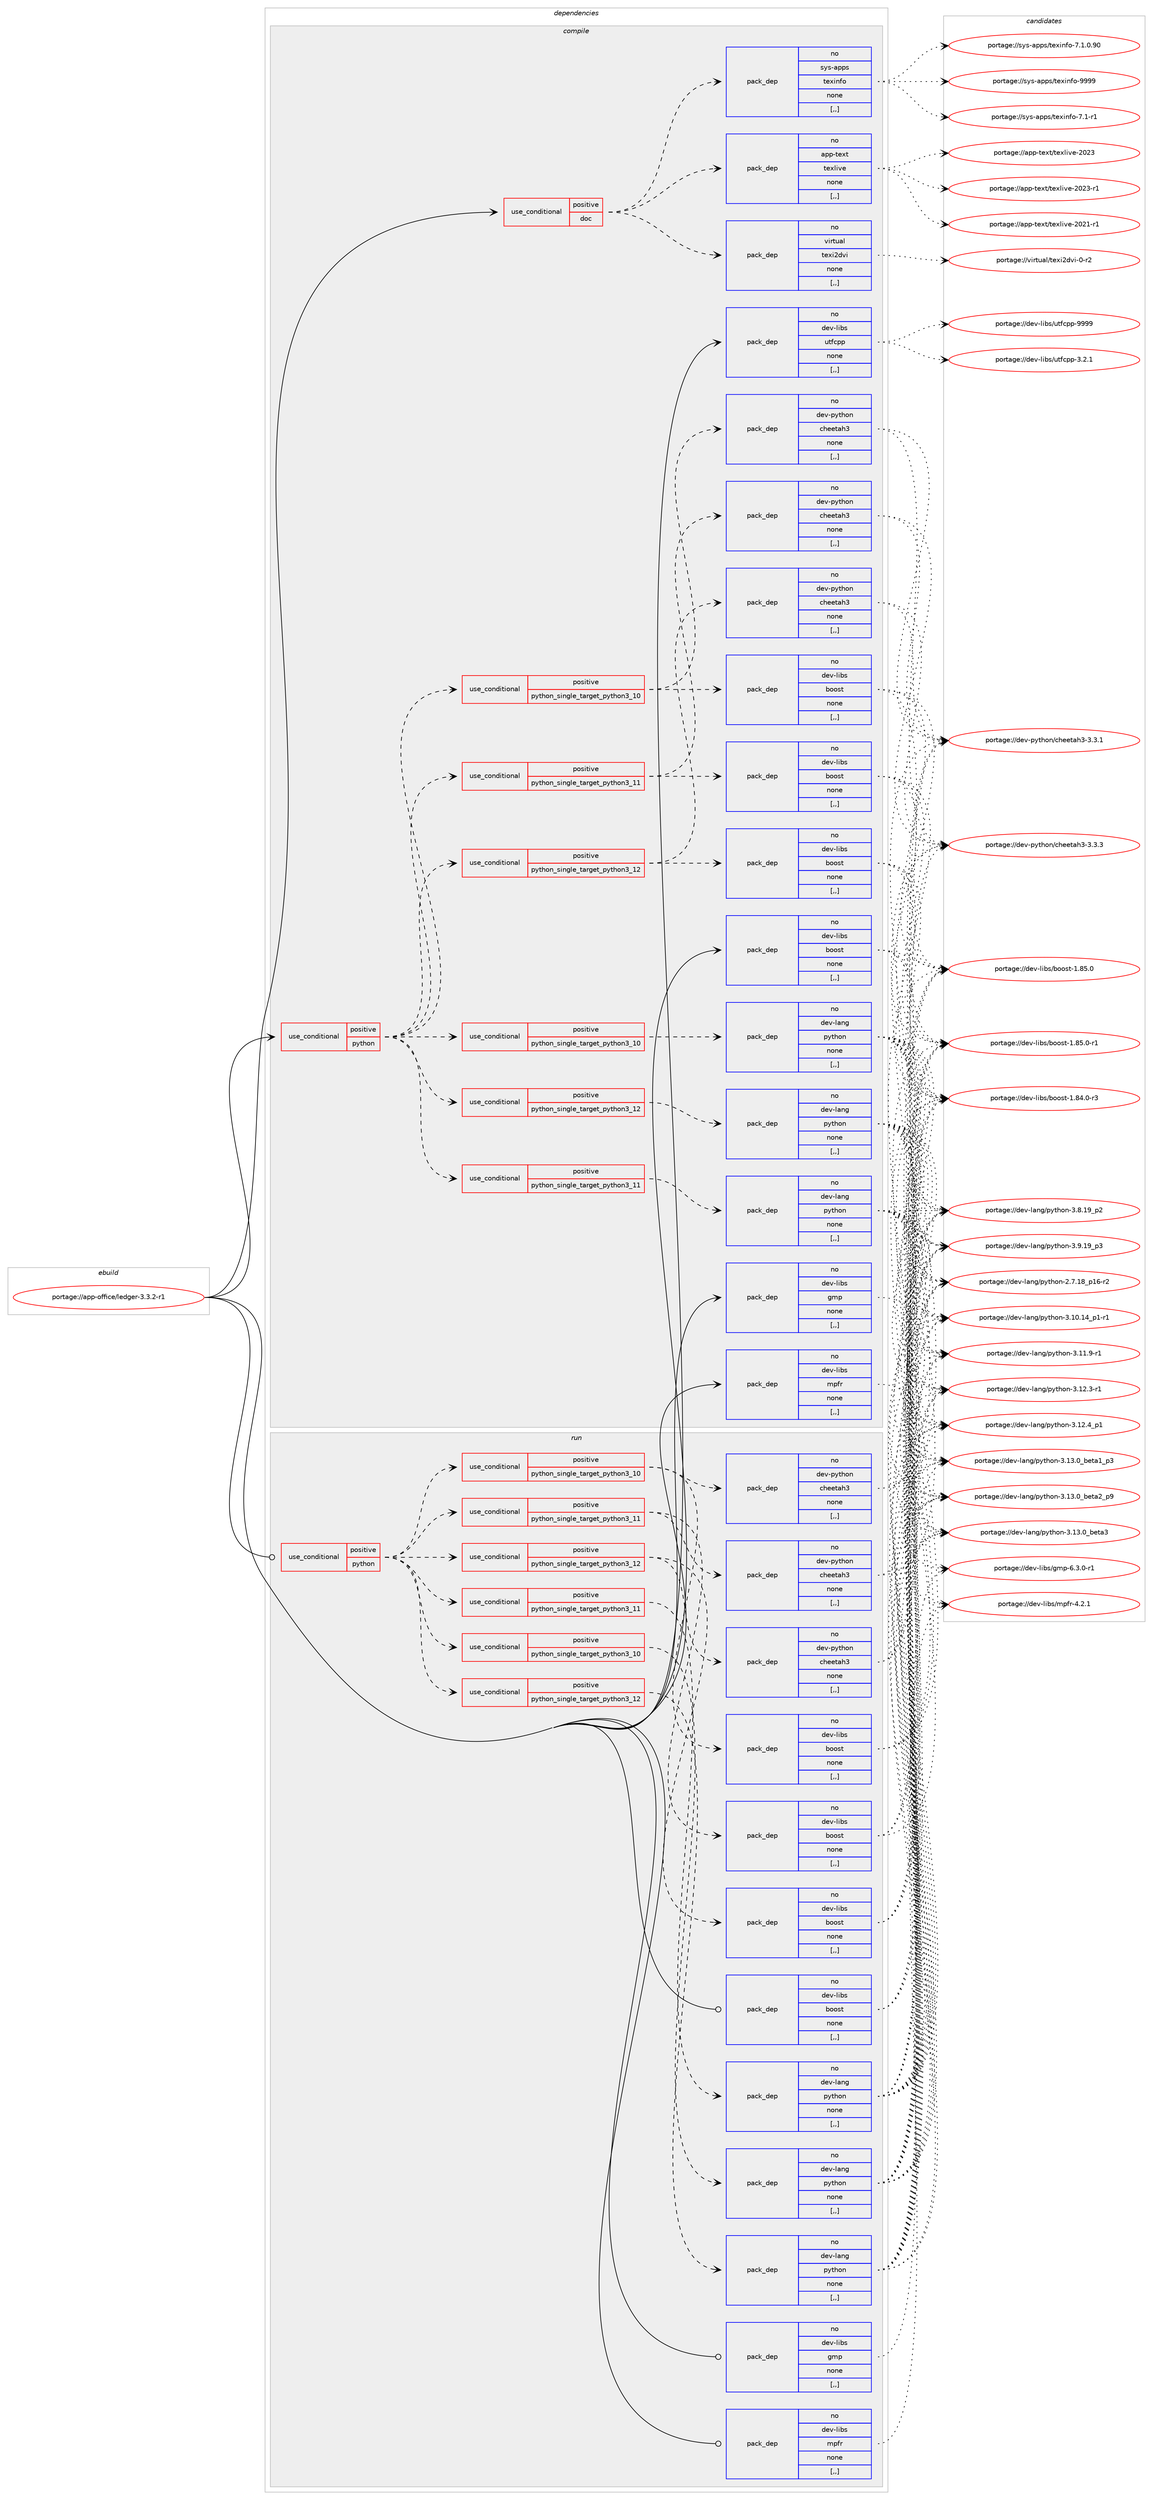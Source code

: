 digraph prolog {

# *************
# Graph options
# *************

newrank=true;
concentrate=true;
compound=true;
graph [rankdir=LR,fontname=Helvetica,fontsize=10,ranksep=1.5];#, ranksep=2.5, nodesep=0.2];
edge  [arrowhead=vee];
node  [fontname=Helvetica,fontsize=10];

# **********
# The ebuild
# **********

subgraph cluster_leftcol {
color=gray;
rank=same;
label=<<i>ebuild</i>>;
id [label="portage://app-office/ledger-3.3.2-r1", color=red, width=4, href="../app-office/ledger-3.3.2-r1.svg"];
}

# ****************
# The dependencies
# ****************

subgraph cluster_midcol {
color=gray;
label=<<i>dependencies</i>>;
subgraph cluster_compile {
fillcolor="#eeeeee";
style=filled;
label=<<i>compile</i>>;
subgraph cond12916 {
dependency45306 [label=<<TABLE BORDER="0" CELLBORDER="1" CELLSPACING="0" CELLPADDING="4"><TR><TD ROWSPAN="3" CELLPADDING="10">use_conditional</TD></TR><TR><TD>positive</TD></TR><TR><TD>doc</TD></TR></TABLE>>, shape=none, color=red];
subgraph pack31996 {
dependency45307 [label=<<TABLE BORDER="0" CELLBORDER="1" CELLSPACING="0" CELLPADDING="4" WIDTH="220"><TR><TD ROWSPAN="6" CELLPADDING="30">pack_dep</TD></TR><TR><TD WIDTH="110">no</TD></TR><TR><TD>app-text</TD></TR><TR><TD>texlive</TD></TR><TR><TD>none</TD></TR><TR><TD>[,,]</TD></TR></TABLE>>, shape=none, color=blue];
}
dependency45306:e -> dependency45307:w [weight=20,style="dashed",arrowhead="vee"];
subgraph pack31997 {
dependency45308 [label=<<TABLE BORDER="0" CELLBORDER="1" CELLSPACING="0" CELLPADDING="4" WIDTH="220"><TR><TD ROWSPAN="6" CELLPADDING="30">pack_dep</TD></TR><TR><TD WIDTH="110">no</TD></TR><TR><TD>sys-apps</TD></TR><TR><TD>texinfo</TD></TR><TR><TD>none</TD></TR><TR><TD>[,,]</TD></TR></TABLE>>, shape=none, color=blue];
}
dependency45306:e -> dependency45308:w [weight=20,style="dashed",arrowhead="vee"];
subgraph pack31998 {
dependency45309 [label=<<TABLE BORDER="0" CELLBORDER="1" CELLSPACING="0" CELLPADDING="4" WIDTH="220"><TR><TD ROWSPAN="6" CELLPADDING="30">pack_dep</TD></TR><TR><TD WIDTH="110">no</TD></TR><TR><TD>virtual</TD></TR><TR><TD>texi2dvi</TD></TR><TR><TD>none</TD></TR><TR><TD>[,,]</TD></TR></TABLE>>, shape=none, color=blue];
}
dependency45306:e -> dependency45309:w [weight=20,style="dashed",arrowhead="vee"];
}
id:e -> dependency45306:w [weight=20,style="solid",arrowhead="vee"];
subgraph cond12917 {
dependency45310 [label=<<TABLE BORDER="0" CELLBORDER="1" CELLSPACING="0" CELLPADDING="4"><TR><TD ROWSPAN="3" CELLPADDING="10">use_conditional</TD></TR><TR><TD>positive</TD></TR><TR><TD>python</TD></TR></TABLE>>, shape=none, color=red];
subgraph cond12918 {
dependency45311 [label=<<TABLE BORDER="0" CELLBORDER="1" CELLSPACING="0" CELLPADDING="4"><TR><TD ROWSPAN="3" CELLPADDING="10">use_conditional</TD></TR><TR><TD>positive</TD></TR><TR><TD>python_single_target_python3_10</TD></TR></TABLE>>, shape=none, color=red];
subgraph pack31999 {
dependency45312 [label=<<TABLE BORDER="0" CELLBORDER="1" CELLSPACING="0" CELLPADDING="4" WIDTH="220"><TR><TD ROWSPAN="6" CELLPADDING="30">pack_dep</TD></TR><TR><TD WIDTH="110">no</TD></TR><TR><TD>dev-libs</TD></TR><TR><TD>boost</TD></TR><TR><TD>none</TD></TR><TR><TD>[,,]</TD></TR></TABLE>>, shape=none, color=blue];
}
dependency45311:e -> dependency45312:w [weight=20,style="dashed",arrowhead="vee"];
subgraph pack32000 {
dependency45313 [label=<<TABLE BORDER="0" CELLBORDER="1" CELLSPACING="0" CELLPADDING="4" WIDTH="220"><TR><TD ROWSPAN="6" CELLPADDING="30">pack_dep</TD></TR><TR><TD WIDTH="110">no</TD></TR><TR><TD>dev-python</TD></TR><TR><TD>cheetah3</TD></TR><TR><TD>none</TD></TR><TR><TD>[,,]</TD></TR></TABLE>>, shape=none, color=blue];
}
dependency45311:e -> dependency45313:w [weight=20,style="dashed",arrowhead="vee"];
}
dependency45310:e -> dependency45311:w [weight=20,style="dashed",arrowhead="vee"];
subgraph cond12919 {
dependency45314 [label=<<TABLE BORDER="0" CELLBORDER="1" CELLSPACING="0" CELLPADDING="4"><TR><TD ROWSPAN="3" CELLPADDING="10">use_conditional</TD></TR><TR><TD>positive</TD></TR><TR><TD>python_single_target_python3_11</TD></TR></TABLE>>, shape=none, color=red];
subgraph pack32001 {
dependency45315 [label=<<TABLE BORDER="0" CELLBORDER="1" CELLSPACING="0" CELLPADDING="4" WIDTH="220"><TR><TD ROWSPAN="6" CELLPADDING="30">pack_dep</TD></TR><TR><TD WIDTH="110">no</TD></TR><TR><TD>dev-libs</TD></TR><TR><TD>boost</TD></TR><TR><TD>none</TD></TR><TR><TD>[,,]</TD></TR></TABLE>>, shape=none, color=blue];
}
dependency45314:e -> dependency45315:w [weight=20,style="dashed",arrowhead="vee"];
subgraph pack32002 {
dependency45316 [label=<<TABLE BORDER="0" CELLBORDER="1" CELLSPACING="0" CELLPADDING="4" WIDTH="220"><TR><TD ROWSPAN="6" CELLPADDING="30">pack_dep</TD></TR><TR><TD WIDTH="110">no</TD></TR><TR><TD>dev-python</TD></TR><TR><TD>cheetah3</TD></TR><TR><TD>none</TD></TR><TR><TD>[,,]</TD></TR></TABLE>>, shape=none, color=blue];
}
dependency45314:e -> dependency45316:w [weight=20,style="dashed",arrowhead="vee"];
}
dependency45310:e -> dependency45314:w [weight=20,style="dashed",arrowhead="vee"];
subgraph cond12920 {
dependency45317 [label=<<TABLE BORDER="0" CELLBORDER="1" CELLSPACING="0" CELLPADDING="4"><TR><TD ROWSPAN="3" CELLPADDING="10">use_conditional</TD></TR><TR><TD>positive</TD></TR><TR><TD>python_single_target_python3_12</TD></TR></TABLE>>, shape=none, color=red];
subgraph pack32003 {
dependency45318 [label=<<TABLE BORDER="0" CELLBORDER="1" CELLSPACING="0" CELLPADDING="4" WIDTH="220"><TR><TD ROWSPAN="6" CELLPADDING="30">pack_dep</TD></TR><TR><TD WIDTH="110">no</TD></TR><TR><TD>dev-libs</TD></TR><TR><TD>boost</TD></TR><TR><TD>none</TD></TR><TR><TD>[,,]</TD></TR></TABLE>>, shape=none, color=blue];
}
dependency45317:e -> dependency45318:w [weight=20,style="dashed",arrowhead="vee"];
subgraph pack32004 {
dependency45319 [label=<<TABLE BORDER="0" CELLBORDER="1" CELLSPACING="0" CELLPADDING="4" WIDTH="220"><TR><TD ROWSPAN="6" CELLPADDING="30">pack_dep</TD></TR><TR><TD WIDTH="110">no</TD></TR><TR><TD>dev-python</TD></TR><TR><TD>cheetah3</TD></TR><TR><TD>none</TD></TR><TR><TD>[,,]</TD></TR></TABLE>>, shape=none, color=blue];
}
dependency45317:e -> dependency45319:w [weight=20,style="dashed",arrowhead="vee"];
}
dependency45310:e -> dependency45317:w [weight=20,style="dashed",arrowhead="vee"];
subgraph cond12921 {
dependency45320 [label=<<TABLE BORDER="0" CELLBORDER="1" CELLSPACING="0" CELLPADDING="4"><TR><TD ROWSPAN="3" CELLPADDING="10">use_conditional</TD></TR><TR><TD>positive</TD></TR><TR><TD>python_single_target_python3_10</TD></TR></TABLE>>, shape=none, color=red];
subgraph pack32005 {
dependency45321 [label=<<TABLE BORDER="0" CELLBORDER="1" CELLSPACING="0" CELLPADDING="4" WIDTH="220"><TR><TD ROWSPAN="6" CELLPADDING="30">pack_dep</TD></TR><TR><TD WIDTH="110">no</TD></TR><TR><TD>dev-lang</TD></TR><TR><TD>python</TD></TR><TR><TD>none</TD></TR><TR><TD>[,,]</TD></TR></TABLE>>, shape=none, color=blue];
}
dependency45320:e -> dependency45321:w [weight=20,style="dashed",arrowhead="vee"];
}
dependency45310:e -> dependency45320:w [weight=20,style="dashed",arrowhead="vee"];
subgraph cond12922 {
dependency45322 [label=<<TABLE BORDER="0" CELLBORDER="1" CELLSPACING="0" CELLPADDING="4"><TR><TD ROWSPAN="3" CELLPADDING="10">use_conditional</TD></TR><TR><TD>positive</TD></TR><TR><TD>python_single_target_python3_11</TD></TR></TABLE>>, shape=none, color=red];
subgraph pack32006 {
dependency45323 [label=<<TABLE BORDER="0" CELLBORDER="1" CELLSPACING="0" CELLPADDING="4" WIDTH="220"><TR><TD ROWSPAN="6" CELLPADDING="30">pack_dep</TD></TR><TR><TD WIDTH="110">no</TD></TR><TR><TD>dev-lang</TD></TR><TR><TD>python</TD></TR><TR><TD>none</TD></TR><TR><TD>[,,]</TD></TR></TABLE>>, shape=none, color=blue];
}
dependency45322:e -> dependency45323:w [weight=20,style="dashed",arrowhead="vee"];
}
dependency45310:e -> dependency45322:w [weight=20,style="dashed",arrowhead="vee"];
subgraph cond12923 {
dependency45324 [label=<<TABLE BORDER="0" CELLBORDER="1" CELLSPACING="0" CELLPADDING="4"><TR><TD ROWSPAN="3" CELLPADDING="10">use_conditional</TD></TR><TR><TD>positive</TD></TR><TR><TD>python_single_target_python3_12</TD></TR></TABLE>>, shape=none, color=red];
subgraph pack32007 {
dependency45325 [label=<<TABLE BORDER="0" CELLBORDER="1" CELLSPACING="0" CELLPADDING="4" WIDTH="220"><TR><TD ROWSPAN="6" CELLPADDING="30">pack_dep</TD></TR><TR><TD WIDTH="110">no</TD></TR><TR><TD>dev-lang</TD></TR><TR><TD>python</TD></TR><TR><TD>none</TD></TR><TR><TD>[,,]</TD></TR></TABLE>>, shape=none, color=blue];
}
dependency45324:e -> dependency45325:w [weight=20,style="dashed",arrowhead="vee"];
}
dependency45310:e -> dependency45324:w [weight=20,style="dashed",arrowhead="vee"];
}
id:e -> dependency45310:w [weight=20,style="solid",arrowhead="vee"];
subgraph pack32008 {
dependency45326 [label=<<TABLE BORDER="0" CELLBORDER="1" CELLSPACING="0" CELLPADDING="4" WIDTH="220"><TR><TD ROWSPAN="6" CELLPADDING="30">pack_dep</TD></TR><TR><TD WIDTH="110">no</TD></TR><TR><TD>dev-libs</TD></TR><TR><TD>boost</TD></TR><TR><TD>none</TD></TR><TR><TD>[,,]</TD></TR></TABLE>>, shape=none, color=blue];
}
id:e -> dependency45326:w [weight=20,style="solid",arrowhead="vee"];
subgraph pack32009 {
dependency45327 [label=<<TABLE BORDER="0" CELLBORDER="1" CELLSPACING="0" CELLPADDING="4" WIDTH="220"><TR><TD ROWSPAN="6" CELLPADDING="30">pack_dep</TD></TR><TR><TD WIDTH="110">no</TD></TR><TR><TD>dev-libs</TD></TR><TR><TD>gmp</TD></TR><TR><TD>none</TD></TR><TR><TD>[,,]</TD></TR></TABLE>>, shape=none, color=blue];
}
id:e -> dependency45327:w [weight=20,style="solid",arrowhead="vee"];
subgraph pack32010 {
dependency45328 [label=<<TABLE BORDER="0" CELLBORDER="1" CELLSPACING="0" CELLPADDING="4" WIDTH="220"><TR><TD ROWSPAN="6" CELLPADDING="30">pack_dep</TD></TR><TR><TD WIDTH="110">no</TD></TR><TR><TD>dev-libs</TD></TR><TR><TD>mpfr</TD></TR><TR><TD>none</TD></TR><TR><TD>[,,]</TD></TR></TABLE>>, shape=none, color=blue];
}
id:e -> dependency45328:w [weight=20,style="solid",arrowhead="vee"];
subgraph pack32011 {
dependency45329 [label=<<TABLE BORDER="0" CELLBORDER="1" CELLSPACING="0" CELLPADDING="4" WIDTH="220"><TR><TD ROWSPAN="6" CELLPADDING="30">pack_dep</TD></TR><TR><TD WIDTH="110">no</TD></TR><TR><TD>dev-libs</TD></TR><TR><TD>utfcpp</TD></TR><TR><TD>none</TD></TR><TR><TD>[,,]</TD></TR></TABLE>>, shape=none, color=blue];
}
id:e -> dependency45329:w [weight=20,style="solid",arrowhead="vee"];
}
subgraph cluster_compileandrun {
fillcolor="#eeeeee";
style=filled;
label=<<i>compile and run</i>>;
}
subgraph cluster_run {
fillcolor="#eeeeee";
style=filled;
label=<<i>run</i>>;
subgraph cond12924 {
dependency45330 [label=<<TABLE BORDER="0" CELLBORDER="1" CELLSPACING="0" CELLPADDING="4"><TR><TD ROWSPAN="3" CELLPADDING="10">use_conditional</TD></TR><TR><TD>positive</TD></TR><TR><TD>python</TD></TR></TABLE>>, shape=none, color=red];
subgraph cond12925 {
dependency45331 [label=<<TABLE BORDER="0" CELLBORDER="1" CELLSPACING="0" CELLPADDING="4"><TR><TD ROWSPAN="3" CELLPADDING="10">use_conditional</TD></TR><TR><TD>positive</TD></TR><TR><TD>python_single_target_python3_10</TD></TR></TABLE>>, shape=none, color=red];
subgraph pack32012 {
dependency45332 [label=<<TABLE BORDER="0" CELLBORDER="1" CELLSPACING="0" CELLPADDING="4" WIDTH="220"><TR><TD ROWSPAN="6" CELLPADDING="30">pack_dep</TD></TR><TR><TD WIDTH="110">no</TD></TR><TR><TD>dev-libs</TD></TR><TR><TD>boost</TD></TR><TR><TD>none</TD></TR><TR><TD>[,,]</TD></TR></TABLE>>, shape=none, color=blue];
}
dependency45331:e -> dependency45332:w [weight=20,style="dashed",arrowhead="vee"];
subgraph pack32013 {
dependency45333 [label=<<TABLE BORDER="0" CELLBORDER="1" CELLSPACING="0" CELLPADDING="4" WIDTH="220"><TR><TD ROWSPAN="6" CELLPADDING="30">pack_dep</TD></TR><TR><TD WIDTH="110">no</TD></TR><TR><TD>dev-python</TD></TR><TR><TD>cheetah3</TD></TR><TR><TD>none</TD></TR><TR><TD>[,,]</TD></TR></TABLE>>, shape=none, color=blue];
}
dependency45331:e -> dependency45333:w [weight=20,style="dashed",arrowhead="vee"];
}
dependency45330:e -> dependency45331:w [weight=20,style="dashed",arrowhead="vee"];
subgraph cond12926 {
dependency45334 [label=<<TABLE BORDER="0" CELLBORDER="1" CELLSPACING="0" CELLPADDING="4"><TR><TD ROWSPAN="3" CELLPADDING="10">use_conditional</TD></TR><TR><TD>positive</TD></TR><TR><TD>python_single_target_python3_11</TD></TR></TABLE>>, shape=none, color=red];
subgraph pack32014 {
dependency45335 [label=<<TABLE BORDER="0" CELLBORDER="1" CELLSPACING="0" CELLPADDING="4" WIDTH="220"><TR><TD ROWSPAN="6" CELLPADDING="30">pack_dep</TD></TR><TR><TD WIDTH="110">no</TD></TR><TR><TD>dev-libs</TD></TR><TR><TD>boost</TD></TR><TR><TD>none</TD></TR><TR><TD>[,,]</TD></TR></TABLE>>, shape=none, color=blue];
}
dependency45334:e -> dependency45335:w [weight=20,style="dashed",arrowhead="vee"];
subgraph pack32015 {
dependency45336 [label=<<TABLE BORDER="0" CELLBORDER="1" CELLSPACING="0" CELLPADDING="4" WIDTH="220"><TR><TD ROWSPAN="6" CELLPADDING="30">pack_dep</TD></TR><TR><TD WIDTH="110">no</TD></TR><TR><TD>dev-python</TD></TR><TR><TD>cheetah3</TD></TR><TR><TD>none</TD></TR><TR><TD>[,,]</TD></TR></TABLE>>, shape=none, color=blue];
}
dependency45334:e -> dependency45336:w [weight=20,style="dashed",arrowhead="vee"];
}
dependency45330:e -> dependency45334:w [weight=20,style="dashed",arrowhead="vee"];
subgraph cond12927 {
dependency45337 [label=<<TABLE BORDER="0" CELLBORDER="1" CELLSPACING="0" CELLPADDING="4"><TR><TD ROWSPAN="3" CELLPADDING="10">use_conditional</TD></TR><TR><TD>positive</TD></TR><TR><TD>python_single_target_python3_12</TD></TR></TABLE>>, shape=none, color=red];
subgraph pack32016 {
dependency45338 [label=<<TABLE BORDER="0" CELLBORDER="1" CELLSPACING="0" CELLPADDING="4" WIDTH="220"><TR><TD ROWSPAN="6" CELLPADDING="30">pack_dep</TD></TR><TR><TD WIDTH="110">no</TD></TR><TR><TD>dev-libs</TD></TR><TR><TD>boost</TD></TR><TR><TD>none</TD></TR><TR><TD>[,,]</TD></TR></TABLE>>, shape=none, color=blue];
}
dependency45337:e -> dependency45338:w [weight=20,style="dashed",arrowhead="vee"];
subgraph pack32017 {
dependency45339 [label=<<TABLE BORDER="0" CELLBORDER="1" CELLSPACING="0" CELLPADDING="4" WIDTH="220"><TR><TD ROWSPAN="6" CELLPADDING="30">pack_dep</TD></TR><TR><TD WIDTH="110">no</TD></TR><TR><TD>dev-python</TD></TR><TR><TD>cheetah3</TD></TR><TR><TD>none</TD></TR><TR><TD>[,,]</TD></TR></TABLE>>, shape=none, color=blue];
}
dependency45337:e -> dependency45339:w [weight=20,style="dashed",arrowhead="vee"];
}
dependency45330:e -> dependency45337:w [weight=20,style="dashed",arrowhead="vee"];
subgraph cond12928 {
dependency45340 [label=<<TABLE BORDER="0" CELLBORDER="1" CELLSPACING="0" CELLPADDING="4"><TR><TD ROWSPAN="3" CELLPADDING="10">use_conditional</TD></TR><TR><TD>positive</TD></TR><TR><TD>python_single_target_python3_10</TD></TR></TABLE>>, shape=none, color=red];
subgraph pack32018 {
dependency45341 [label=<<TABLE BORDER="0" CELLBORDER="1" CELLSPACING="0" CELLPADDING="4" WIDTH="220"><TR><TD ROWSPAN="6" CELLPADDING="30">pack_dep</TD></TR><TR><TD WIDTH="110">no</TD></TR><TR><TD>dev-lang</TD></TR><TR><TD>python</TD></TR><TR><TD>none</TD></TR><TR><TD>[,,]</TD></TR></TABLE>>, shape=none, color=blue];
}
dependency45340:e -> dependency45341:w [weight=20,style="dashed",arrowhead="vee"];
}
dependency45330:e -> dependency45340:w [weight=20,style="dashed",arrowhead="vee"];
subgraph cond12929 {
dependency45342 [label=<<TABLE BORDER="0" CELLBORDER="1" CELLSPACING="0" CELLPADDING="4"><TR><TD ROWSPAN="3" CELLPADDING="10">use_conditional</TD></TR><TR><TD>positive</TD></TR><TR><TD>python_single_target_python3_11</TD></TR></TABLE>>, shape=none, color=red];
subgraph pack32019 {
dependency45343 [label=<<TABLE BORDER="0" CELLBORDER="1" CELLSPACING="0" CELLPADDING="4" WIDTH="220"><TR><TD ROWSPAN="6" CELLPADDING="30">pack_dep</TD></TR><TR><TD WIDTH="110">no</TD></TR><TR><TD>dev-lang</TD></TR><TR><TD>python</TD></TR><TR><TD>none</TD></TR><TR><TD>[,,]</TD></TR></TABLE>>, shape=none, color=blue];
}
dependency45342:e -> dependency45343:w [weight=20,style="dashed",arrowhead="vee"];
}
dependency45330:e -> dependency45342:w [weight=20,style="dashed",arrowhead="vee"];
subgraph cond12930 {
dependency45344 [label=<<TABLE BORDER="0" CELLBORDER="1" CELLSPACING="0" CELLPADDING="4"><TR><TD ROWSPAN="3" CELLPADDING="10">use_conditional</TD></TR><TR><TD>positive</TD></TR><TR><TD>python_single_target_python3_12</TD></TR></TABLE>>, shape=none, color=red];
subgraph pack32020 {
dependency45345 [label=<<TABLE BORDER="0" CELLBORDER="1" CELLSPACING="0" CELLPADDING="4" WIDTH="220"><TR><TD ROWSPAN="6" CELLPADDING="30">pack_dep</TD></TR><TR><TD WIDTH="110">no</TD></TR><TR><TD>dev-lang</TD></TR><TR><TD>python</TD></TR><TR><TD>none</TD></TR><TR><TD>[,,]</TD></TR></TABLE>>, shape=none, color=blue];
}
dependency45344:e -> dependency45345:w [weight=20,style="dashed",arrowhead="vee"];
}
dependency45330:e -> dependency45344:w [weight=20,style="dashed",arrowhead="vee"];
}
id:e -> dependency45330:w [weight=20,style="solid",arrowhead="odot"];
subgraph pack32021 {
dependency45346 [label=<<TABLE BORDER="0" CELLBORDER="1" CELLSPACING="0" CELLPADDING="4" WIDTH="220"><TR><TD ROWSPAN="6" CELLPADDING="30">pack_dep</TD></TR><TR><TD WIDTH="110">no</TD></TR><TR><TD>dev-libs</TD></TR><TR><TD>boost</TD></TR><TR><TD>none</TD></TR><TR><TD>[,,]</TD></TR></TABLE>>, shape=none, color=blue];
}
id:e -> dependency45346:w [weight=20,style="solid",arrowhead="odot"];
subgraph pack32022 {
dependency45347 [label=<<TABLE BORDER="0" CELLBORDER="1" CELLSPACING="0" CELLPADDING="4" WIDTH="220"><TR><TD ROWSPAN="6" CELLPADDING="30">pack_dep</TD></TR><TR><TD WIDTH="110">no</TD></TR><TR><TD>dev-libs</TD></TR><TR><TD>gmp</TD></TR><TR><TD>none</TD></TR><TR><TD>[,,]</TD></TR></TABLE>>, shape=none, color=blue];
}
id:e -> dependency45347:w [weight=20,style="solid",arrowhead="odot"];
subgraph pack32023 {
dependency45348 [label=<<TABLE BORDER="0" CELLBORDER="1" CELLSPACING="0" CELLPADDING="4" WIDTH="220"><TR><TD ROWSPAN="6" CELLPADDING="30">pack_dep</TD></TR><TR><TD WIDTH="110">no</TD></TR><TR><TD>dev-libs</TD></TR><TR><TD>mpfr</TD></TR><TR><TD>none</TD></TR><TR><TD>[,,]</TD></TR></TABLE>>, shape=none, color=blue];
}
id:e -> dependency45348:w [weight=20,style="solid",arrowhead="odot"];
}
}

# **************
# The candidates
# **************

subgraph cluster_choices {
rank=same;
color=gray;
label=<<i>candidates</i>>;

subgraph choice31996 {
color=black;
nodesep=1;
choice97112112451161011201164711610112010810511810145504850494511449 [label="portage://app-text/texlive-2021-r1", color=red, width=4,href="../app-text/texlive-2021-r1.svg"];
choice9711211245116101120116471161011201081051181014550485051 [label="portage://app-text/texlive-2023", color=red, width=4,href="../app-text/texlive-2023.svg"];
choice97112112451161011201164711610112010810511810145504850514511449 [label="portage://app-text/texlive-2023-r1", color=red, width=4,href="../app-text/texlive-2023-r1.svg"];
dependency45307:e -> choice97112112451161011201164711610112010810511810145504850494511449:w [style=dotted,weight="100"];
dependency45307:e -> choice9711211245116101120116471161011201081051181014550485051:w [style=dotted,weight="100"];
dependency45307:e -> choice97112112451161011201164711610112010810511810145504850514511449:w [style=dotted,weight="100"];
}
subgraph choice31997 {
color=black;
nodesep=1;
choice115121115459711211211547116101120105110102111455546494511449 [label="portage://sys-apps/texinfo-7.1-r1", color=red, width=4,href="../sys-apps/texinfo-7.1-r1.svg"];
choice115121115459711211211547116101120105110102111455546494648465748 [label="portage://sys-apps/texinfo-7.1.0.90", color=red, width=4,href="../sys-apps/texinfo-7.1.0.90.svg"];
choice1151211154597112112115471161011201051101021114557575757 [label="portage://sys-apps/texinfo-9999", color=red, width=4,href="../sys-apps/texinfo-9999.svg"];
dependency45308:e -> choice115121115459711211211547116101120105110102111455546494511449:w [style=dotted,weight="100"];
dependency45308:e -> choice115121115459711211211547116101120105110102111455546494648465748:w [style=dotted,weight="100"];
dependency45308:e -> choice1151211154597112112115471161011201051101021114557575757:w [style=dotted,weight="100"];
}
subgraph choice31998 {
color=black;
nodesep=1;
choice11810511411611797108471161011201055010011810545484511450 [label="portage://virtual/texi2dvi-0-r2", color=red, width=4,href="../virtual/texi2dvi-0-r2.svg"];
dependency45309:e -> choice11810511411611797108471161011201055010011810545484511450:w [style=dotted,weight="100"];
}
subgraph choice31999 {
color=black;
nodesep=1;
choice10010111845108105981154798111111115116454946565246484511451 [label="portage://dev-libs/boost-1.84.0-r3", color=red, width=4,href="../dev-libs/boost-1.84.0-r3.svg"];
choice1001011184510810598115479811111111511645494656534648 [label="portage://dev-libs/boost-1.85.0", color=red, width=4,href="../dev-libs/boost-1.85.0.svg"];
choice10010111845108105981154798111111115116454946565346484511449 [label="portage://dev-libs/boost-1.85.0-r1", color=red, width=4,href="../dev-libs/boost-1.85.0-r1.svg"];
dependency45312:e -> choice10010111845108105981154798111111115116454946565246484511451:w [style=dotted,weight="100"];
dependency45312:e -> choice1001011184510810598115479811111111511645494656534648:w [style=dotted,weight="100"];
dependency45312:e -> choice10010111845108105981154798111111115116454946565346484511449:w [style=dotted,weight="100"];
}
subgraph choice32000 {
color=black;
nodesep=1;
choice1001011184511212111610411111047991041011011169710451455146514649 [label="portage://dev-python/cheetah3-3.3.1", color=red, width=4,href="../dev-python/cheetah3-3.3.1.svg"];
choice1001011184511212111610411111047991041011011169710451455146514651 [label="portage://dev-python/cheetah3-3.3.3", color=red, width=4,href="../dev-python/cheetah3-3.3.3.svg"];
dependency45313:e -> choice1001011184511212111610411111047991041011011169710451455146514649:w [style=dotted,weight="100"];
dependency45313:e -> choice1001011184511212111610411111047991041011011169710451455146514651:w [style=dotted,weight="100"];
}
subgraph choice32001 {
color=black;
nodesep=1;
choice10010111845108105981154798111111115116454946565246484511451 [label="portage://dev-libs/boost-1.84.0-r3", color=red, width=4,href="../dev-libs/boost-1.84.0-r3.svg"];
choice1001011184510810598115479811111111511645494656534648 [label="portage://dev-libs/boost-1.85.0", color=red, width=4,href="../dev-libs/boost-1.85.0.svg"];
choice10010111845108105981154798111111115116454946565346484511449 [label="portage://dev-libs/boost-1.85.0-r1", color=red, width=4,href="../dev-libs/boost-1.85.0-r1.svg"];
dependency45315:e -> choice10010111845108105981154798111111115116454946565246484511451:w [style=dotted,weight="100"];
dependency45315:e -> choice1001011184510810598115479811111111511645494656534648:w [style=dotted,weight="100"];
dependency45315:e -> choice10010111845108105981154798111111115116454946565346484511449:w [style=dotted,weight="100"];
}
subgraph choice32002 {
color=black;
nodesep=1;
choice1001011184511212111610411111047991041011011169710451455146514649 [label="portage://dev-python/cheetah3-3.3.1", color=red, width=4,href="../dev-python/cheetah3-3.3.1.svg"];
choice1001011184511212111610411111047991041011011169710451455146514651 [label="portage://dev-python/cheetah3-3.3.3", color=red, width=4,href="../dev-python/cheetah3-3.3.3.svg"];
dependency45316:e -> choice1001011184511212111610411111047991041011011169710451455146514649:w [style=dotted,weight="100"];
dependency45316:e -> choice1001011184511212111610411111047991041011011169710451455146514651:w [style=dotted,weight="100"];
}
subgraph choice32003 {
color=black;
nodesep=1;
choice10010111845108105981154798111111115116454946565246484511451 [label="portage://dev-libs/boost-1.84.0-r3", color=red, width=4,href="../dev-libs/boost-1.84.0-r3.svg"];
choice1001011184510810598115479811111111511645494656534648 [label="portage://dev-libs/boost-1.85.0", color=red, width=4,href="../dev-libs/boost-1.85.0.svg"];
choice10010111845108105981154798111111115116454946565346484511449 [label="portage://dev-libs/boost-1.85.0-r1", color=red, width=4,href="../dev-libs/boost-1.85.0-r1.svg"];
dependency45318:e -> choice10010111845108105981154798111111115116454946565246484511451:w [style=dotted,weight="100"];
dependency45318:e -> choice1001011184510810598115479811111111511645494656534648:w [style=dotted,weight="100"];
dependency45318:e -> choice10010111845108105981154798111111115116454946565346484511449:w [style=dotted,weight="100"];
}
subgraph choice32004 {
color=black;
nodesep=1;
choice1001011184511212111610411111047991041011011169710451455146514649 [label="portage://dev-python/cheetah3-3.3.1", color=red, width=4,href="../dev-python/cheetah3-3.3.1.svg"];
choice1001011184511212111610411111047991041011011169710451455146514651 [label="portage://dev-python/cheetah3-3.3.3", color=red, width=4,href="../dev-python/cheetah3-3.3.3.svg"];
dependency45319:e -> choice1001011184511212111610411111047991041011011169710451455146514649:w [style=dotted,weight="100"];
dependency45319:e -> choice1001011184511212111610411111047991041011011169710451455146514651:w [style=dotted,weight="100"];
}
subgraph choice32005 {
color=black;
nodesep=1;
choice100101118451089711010347112121116104111110455046554649569511249544511450 [label="portage://dev-lang/python-2.7.18_p16-r2", color=red, width=4,href="../dev-lang/python-2.7.18_p16-r2.svg"];
choice100101118451089711010347112121116104111110455146494846495295112494511449 [label="portage://dev-lang/python-3.10.14_p1-r1", color=red, width=4,href="../dev-lang/python-3.10.14_p1-r1.svg"];
choice100101118451089711010347112121116104111110455146494946574511449 [label="portage://dev-lang/python-3.11.9-r1", color=red, width=4,href="../dev-lang/python-3.11.9-r1.svg"];
choice100101118451089711010347112121116104111110455146495046514511449 [label="portage://dev-lang/python-3.12.3-r1", color=red, width=4,href="../dev-lang/python-3.12.3-r1.svg"];
choice100101118451089711010347112121116104111110455146495046529511249 [label="portage://dev-lang/python-3.12.4_p1", color=red, width=4,href="../dev-lang/python-3.12.4_p1.svg"];
choice10010111845108971101034711212111610411111045514649514648959810111697499511251 [label="portage://dev-lang/python-3.13.0_beta1_p3", color=red, width=4,href="../dev-lang/python-3.13.0_beta1_p3.svg"];
choice10010111845108971101034711212111610411111045514649514648959810111697509511257 [label="portage://dev-lang/python-3.13.0_beta2_p9", color=red, width=4,href="../dev-lang/python-3.13.0_beta2_p9.svg"];
choice1001011184510897110103471121211161041111104551464951464895981011169751 [label="portage://dev-lang/python-3.13.0_beta3", color=red, width=4,href="../dev-lang/python-3.13.0_beta3.svg"];
choice100101118451089711010347112121116104111110455146564649579511250 [label="portage://dev-lang/python-3.8.19_p2", color=red, width=4,href="../dev-lang/python-3.8.19_p2.svg"];
choice100101118451089711010347112121116104111110455146574649579511251 [label="portage://dev-lang/python-3.9.19_p3", color=red, width=4,href="../dev-lang/python-3.9.19_p3.svg"];
dependency45321:e -> choice100101118451089711010347112121116104111110455046554649569511249544511450:w [style=dotted,weight="100"];
dependency45321:e -> choice100101118451089711010347112121116104111110455146494846495295112494511449:w [style=dotted,weight="100"];
dependency45321:e -> choice100101118451089711010347112121116104111110455146494946574511449:w [style=dotted,weight="100"];
dependency45321:e -> choice100101118451089711010347112121116104111110455146495046514511449:w [style=dotted,weight="100"];
dependency45321:e -> choice100101118451089711010347112121116104111110455146495046529511249:w [style=dotted,weight="100"];
dependency45321:e -> choice10010111845108971101034711212111610411111045514649514648959810111697499511251:w [style=dotted,weight="100"];
dependency45321:e -> choice10010111845108971101034711212111610411111045514649514648959810111697509511257:w [style=dotted,weight="100"];
dependency45321:e -> choice1001011184510897110103471121211161041111104551464951464895981011169751:w [style=dotted,weight="100"];
dependency45321:e -> choice100101118451089711010347112121116104111110455146564649579511250:w [style=dotted,weight="100"];
dependency45321:e -> choice100101118451089711010347112121116104111110455146574649579511251:w [style=dotted,weight="100"];
}
subgraph choice32006 {
color=black;
nodesep=1;
choice100101118451089711010347112121116104111110455046554649569511249544511450 [label="portage://dev-lang/python-2.7.18_p16-r2", color=red, width=4,href="../dev-lang/python-2.7.18_p16-r2.svg"];
choice100101118451089711010347112121116104111110455146494846495295112494511449 [label="portage://dev-lang/python-3.10.14_p1-r1", color=red, width=4,href="../dev-lang/python-3.10.14_p1-r1.svg"];
choice100101118451089711010347112121116104111110455146494946574511449 [label="portage://dev-lang/python-3.11.9-r1", color=red, width=4,href="../dev-lang/python-3.11.9-r1.svg"];
choice100101118451089711010347112121116104111110455146495046514511449 [label="portage://dev-lang/python-3.12.3-r1", color=red, width=4,href="../dev-lang/python-3.12.3-r1.svg"];
choice100101118451089711010347112121116104111110455146495046529511249 [label="portage://dev-lang/python-3.12.4_p1", color=red, width=4,href="../dev-lang/python-3.12.4_p1.svg"];
choice10010111845108971101034711212111610411111045514649514648959810111697499511251 [label="portage://dev-lang/python-3.13.0_beta1_p3", color=red, width=4,href="../dev-lang/python-3.13.0_beta1_p3.svg"];
choice10010111845108971101034711212111610411111045514649514648959810111697509511257 [label="portage://dev-lang/python-3.13.0_beta2_p9", color=red, width=4,href="../dev-lang/python-3.13.0_beta2_p9.svg"];
choice1001011184510897110103471121211161041111104551464951464895981011169751 [label="portage://dev-lang/python-3.13.0_beta3", color=red, width=4,href="../dev-lang/python-3.13.0_beta3.svg"];
choice100101118451089711010347112121116104111110455146564649579511250 [label="portage://dev-lang/python-3.8.19_p2", color=red, width=4,href="../dev-lang/python-3.8.19_p2.svg"];
choice100101118451089711010347112121116104111110455146574649579511251 [label="portage://dev-lang/python-3.9.19_p3", color=red, width=4,href="../dev-lang/python-3.9.19_p3.svg"];
dependency45323:e -> choice100101118451089711010347112121116104111110455046554649569511249544511450:w [style=dotted,weight="100"];
dependency45323:e -> choice100101118451089711010347112121116104111110455146494846495295112494511449:w [style=dotted,weight="100"];
dependency45323:e -> choice100101118451089711010347112121116104111110455146494946574511449:w [style=dotted,weight="100"];
dependency45323:e -> choice100101118451089711010347112121116104111110455146495046514511449:w [style=dotted,weight="100"];
dependency45323:e -> choice100101118451089711010347112121116104111110455146495046529511249:w [style=dotted,weight="100"];
dependency45323:e -> choice10010111845108971101034711212111610411111045514649514648959810111697499511251:w [style=dotted,weight="100"];
dependency45323:e -> choice10010111845108971101034711212111610411111045514649514648959810111697509511257:w [style=dotted,weight="100"];
dependency45323:e -> choice1001011184510897110103471121211161041111104551464951464895981011169751:w [style=dotted,weight="100"];
dependency45323:e -> choice100101118451089711010347112121116104111110455146564649579511250:w [style=dotted,weight="100"];
dependency45323:e -> choice100101118451089711010347112121116104111110455146574649579511251:w [style=dotted,weight="100"];
}
subgraph choice32007 {
color=black;
nodesep=1;
choice100101118451089711010347112121116104111110455046554649569511249544511450 [label="portage://dev-lang/python-2.7.18_p16-r2", color=red, width=4,href="../dev-lang/python-2.7.18_p16-r2.svg"];
choice100101118451089711010347112121116104111110455146494846495295112494511449 [label="portage://dev-lang/python-3.10.14_p1-r1", color=red, width=4,href="../dev-lang/python-3.10.14_p1-r1.svg"];
choice100101118451089711010347112121116104111110455146494946574511449 [label="portage://dev-lang/python-3.11.9-r1", color=red, width=4,href="../dev-lang/python-3.11.9-r1.svg"];
choice100101118451089711010347112121116104111110455146495046514511449 [label="portage://dev-lang/python-3.12.3-r1", color=red, width=4,href="../dev-lang/python-3.12.3-r1.svg"];
choice100101118451089711010347112121116104111110455146495046529511249 [label="portage://dev-lang/python-3.12.4_p1", color=red, width=4,href="../dev-lang/python-3.12.4_p1.svg"];
choice10010111845108971101034711212111610411111045514649514648959810111697499511251 [label="portage://dev-lang/python-3.13.0_beta1_p3", color=red, width=4,href="../dev-lang/python-3.13.0_beta1_p3.svg"];
choice10010111845108971101034711212111610411111045514649514648959810111697509511257 [label="portage://dev-lang/python-3.13.0_beta2_p9", color=red, width=4,href="../dev-lang/python-3.13.0_beta2_p9.svg"];
choice1001011184510897110103471121211161041111104551464951464895981011169751 [label="portage://dev-lang/python-3.13.0_beta3", color=red, width=4,href="../dev-lang/python-3.13.0_beta3.svg"];
choice100101118451089711010347112121116104111110455146564649579511250 [label="portage://dev-lang/python-3.8.19_p2", color=red, width=4,href="../dev-lang/python-3.8.19_p2.svg"];
choice100101118451089711010347112121116104111110455146574649579511251 [label="portage://dev-lang/python-3.9.19_p3", color=red, width=4,href="../dev-lang/python-3.9.19_p3.svg"];
dependency45325:e -> choice100101118451089711010347112121116104111110455046554649569511249544511450:w [style=dotted,weight="100"];
dependency45325:e -> choice100101118451089711010347112121116104111110455146494846495295112494511449:w [style=dotted,weight="100"];
dependency45325:e -> choice100101118451089711010347112121116104111110455146494946574511449:w [style=dotted,weight="100"];
dependency45325:e -> choice100101118451089711010347112121116104111110455146495046514511449:w [style=dotted,weight="100"];
dependency45325:e -> choice100101118451089711010347112121116104111110455146495046529511249:w [style=dotted,weight="100"];
dependency45325:e -> choice10010111845108971101034711212111610411111045514649514648959810111697499511251:w [style=dotted,weight="100"];
dependency45325:e -> choice10010111845108971101034711212111610411111045514649514648959810111697509511257:w [style=dotted,weight="100"];
dependency45325:e -> choice1001011184510897110103471121211161041111104551464951464895981011169751:w [style=dotted,weight="100"];
dependency45325:e -> choice100101118451089711010347112121116104111110455146564649579511250:w [style=dotted,weight="100"];
dependency45325:e -> choice100101118451089711010347112121116104111110455146574649579511251:w [style=dotted,weight="100"];
}
subgraph choice32008 {
color=black;
nodesep=1;
choice10010111845108105981154798111111115116454946565246484511451 [label="portage://dev-libs/boost-1.84.0-r3", color=red, width=4,href="../dev-libs/boost-1.84.0-r3.svg"];
choice1001011184510810598115479811111111511645494656534648 [label="portage://dev-libs/boost-1.85.0", color=red, width=4,href="../dev-libs/boost-1.85.0.svg"];
choice10010111845108105981154798111111115116454946565346484511449 [label="portage://dev-libs/boost-1.85.0-r1", color=red, width=4,href="../dev-libs/boost-1.85.0-r1.svg"];
dependency45326:e -> choice10010111845108105981154798111111115116454946565246484511451:w [style=dotted,weight="100"];
dependency45326:e -> choice1001011184510810598115479811111111511645494656534648:w [style=dotted,weight="100"];
dependency45326:e -> choice10010111845108105981154798111111115116454946565346484511449:w [style=dotted,weight="100"];
}
subgraph choice32009 {
color=black;
nodesep=1;
choice1001011184510810598115471031091124554465146484511449 [label="portage://dev-libs/gmp-6.3.0-r1", color=red, width=4,href="../dev-libs/gmp-6.3.0-r1.svg"];
dependency45327:e -> choice1001011184510810598115471031091124554465146484511449:w [style=dotted,weight="100"];
}
subgraph choice32010 {
color=black;
nodesep=1;
choice100101118451081059811547109112102114455246504649 [label="portage://dev-libs/mpfr-4.2.1", color=red, width=4,href="../dev-libs/mpfr-4.2.1.svg"];
dependency45328:e -> choice100101118451081059811547109112102114455246504649:w [style=dotted,weight="100"];
}
subgraph choice32011 {
color=black;
nodesep=1;
choice10010111845108105981154711711610299112112455146504649 [label="portage://dev-libs/utfcpp-3.2.1", color=red, width=4,href="../dev-libs/utfcpp-3.2.1.svg"];
choice100101118451081059811547117116102991121124557575757 [label="portage://dev-libs/utfcpp-9999", color=red, width=4,href="../dev-libs/utfcpp-9999.svg"];
dependency45329:e -> choice10010111845108105981154711711610299112112455146504649:w [style=dotted,weight="100"];
dependency45329:e -> choice100101118451081059811547117116102991121124557575757:w [style=dotted,weight="100"];
}
subgraph choice32012 {
color=black;
nodesep=1;
choice10010111845108105981154798111111115116454946565246484511451 [label="portage://dev-libs/boost-1.84.0-r3", color=red, width=4,href="../dev-libs/boost-1.84.0-r3.svg"];
choice1001011184510810598115479811111111511645494656534648 [label="portage://dev-libs/boost-1.85.0", color=red, width=4,href="../dev-libs/boost-1.85.0.svg"];
choice10010111845108105981154798111111115116454946565346484511449 [label="portage://dev-libs/boost-1.85.0-r1", color=red, width=4,href="../dev-libs/boost-1.85.0-r1.svg"];
dependency45332:e -> choice10010111845108105981154798111111115116454946565246484511451:w [style=dotted,weight="100"];
dependency45332:e -> choice1001011184510810598115479811111111511645494656534648:w [style=dotted,weight="100"];
dependency45332:e -> choice10010111845108105981154798111111115116454946565346484511449:w [style=dotted,weight="100"];
}
subgraph choice32013 {
color=black;
nodesep=1;
choice1001011184511212111610411111047991041011011169710451455146514649 [label="portage://dev-python/cheetah3-3.3.1", color=red, width=4,href="../dev-python/cheetah3-3.3.1.svg"];
choice1001011184511212111610411111047991041011011169710451455146514651 [label="portage://dev-python/cheetah3-3.3.3", color=red, width=4,href="../dev-python/cheetah3-3.3.3.svg"];
dependency45333:e -> choice1001011184511212111610411111047991041011011169710451455146514649:w [style=dotted,weight="100"];
dependency45333:e -> choice1001011184511212111610411111047991041011011169710451455146514651:w [style=dotted,weight="100"];
}
subgraph choice32014 {
color=black;
nodesep=1;
choice10010111845108105981154798111111115116454946565246484511451 [label="portage://dev-libs/boost-1.84.0-r3", color=red, width=4,href="../dev-libs/boost-1.84.0-r3.svg"];
choice1001011184510810598115479811111111511645494656534648 [label="portage://dev-libs/boost-1.85.0", color=red, width=4,href="../dev-libs/boost-1.85.0.svg"];
choice10010111845108105981154798111111115116454946565346484511449 [label="portage://dev-libs/boost-1.85.0-r1", color=red, width=4,href="../dev-libs/boost-1.85.0-r1.svg"];
dependency45335:e -> choice10010111845108105981154798111111115116454946565246484511451:w [style=dotted,weight="100"];
dependency45335:e -> choice1001011184510810598115479811111111511645494656534648:w [style=dotted,weight="100"];
dependency45335:e -> choice10010111845108105981154798111111115116454946565346484511449:w [style=dotted,weight="100"];
}
subgraph choice32015 {
color=black;
nodesep=1;
choice1001011184511212111610411111047991041011011169710451455146514649 [label="portage://dev-python/cheetah3-3.3.1", color=red, width=4,href="../dev-python/cheetah3-3.3.1.svg"];
choice1001011184511212111610411111047991041011011169710451455146514651 [label="portage://dev-python/cheetah3-3.3.3", color=red, width=4,href="../dev-python/cheetah3-3.3.3.svg"];
dependency45336:e -> choice1001011184511212111610411111047991041011011169710451455146514649:w [style=dotted,weight="100"];
dependency45336:e -> choice1001011184511212111610411111047991041011011169710451455146514651:w [style=dotted,weight="100"];
}
subgraph choice32016 {
color=black;
nodesep=1;
choice10010111845108105981154798111111115116454946565246484511451 [label="portage://dev-libs/boost-1.84.0-r3", color=red, width=4,href="../dev-libs/boost-1.84.0-r3.svg"];
choice1001011184510810598115479811111111511645494656534648 [label="portage://dev-libs/boost-1.85.0", color=red, width=4,href="../dev-libs/boost-1.85.0.svg"];
choice10010111845108105981154798111111115116454946565346484511449 [label="portage://dev-libs/boost-1.85.0-r1", color=red, width=4,href="../dev-libs/boost-1.85.0-r1.svg"];
dependency45338:e -> choice10010111845108105981154798111111115116454946565246484511451:w [style=dotted,weight="100"];
dependency45338:e -> choice1001011184510810598115479811111111511645494656534648:w [style=dotted,weight="100"];
dependency45338:e -> choice10010111845108105981154798111111115116454946565346484511449:w [style=dotted,weight="100"];
}
subgraph choice32017 {
color=black;
nodesep=1;
choice1001011184511212111610411111047991041011011169710451455146514649 [label="portage://dev-python/cheetah3-3.3.1", color=red, width=4,href="../dev-python/cheetah3-3.3.1.svg"];
choice1001011184511212111610411111047991041011011169710451455146514651 [label="portage://dev-python/cheetah3-3.3.3", color=red, width=4,href="../dev-python/cheetah3-3.3.3.svg"];
dependency45339:e -> choice1001011184511212111610411111047991041011011169710451455146514649:w [style=dotted,weight="100"];
dependency45339:e -> choice1001011184511212111610411111047991041011011169710451455146514651:w [style=dotted,weight="100"];
}
subgraph choice32018 {
color=black;
nodesep=1;
choice100101118451089711010347112121116104111110455046554649569511249544511450 [label="portage://dev-lang/python-2.7.18_p16-r2", color=red, width=4,href="../dev-lang/python-2.7.18_p16-r2.svg"];
choice100101118451089711010347112121116104111110455146494846495295112494511449 [label="portage://dev-lang/python-3.10.14_p1-r1", color=red, width=4,href="../dev-lang/python-3.10.14_p1-r1.svg"];
choice100101118451089711010347112121116104111110455146494946574511449 [label="portage://dev-lang/python-3.11.9-r1", color=red, width=4,href="../dev-lang/python-3.11.9-r1.svg"];
choice100101118451089711010347112121116104111110455146495046514511449 [label="portage://dev-lang/python-3.12.3-r1", color=red, width=4,href="../dev-lang/python-3.12.3-r1.svg"];
choice100101118451089711010347112121116104111110455146495046529511249 [label="portage://dev-lang/python-3.12.4_p1", color=red, width=4,href="../dev-lang/python-3.12.4_p1.svg"];
choice10010111845108971101034711212111610411111045514649514648959810111697499511251 [label="portage://dev-lang/python-3.13.0_beta1_p3", color=red, width=4,href="../dev-lang/python-3.13.0_beta1_p3.svg"];
choice10010111845108971101034711212111610411111045514649514648959810111697509511257 [label="portage://dev-lang/python-3.13.0_beta2_p9", color=red, width=4,href="../dev-lang/python-3.13.0_beta2_p9.svg"];
choice1001011184510897110103471121211161041111104551464951464895981011169751 [label="portage://dev-lang/python-3.13.0_beta3", color=red, width=4,href="../dev-lang/python-3.13.0_beta3.svg"];
choice100101118451089711010347112121116104111110455146564649579511250 [label="portage://dev-lang/python-3.8.19_p2", color=red, width=4,href="../dev-lang/python-3.8.19_p2.svg"];
choice100101118451089711010347112121116104111110455146574649579511251 [label="portage://dev-lang/python-3.9.19_p3", color=red, width=4,href="../dev-lang/python-3.9.19_p3.svg"];
dependency45341:e -> choice100101118451089711010347112121116104111110455046554649569511249544511450:w [style=dotted,weight="100"];
dependency45341:e -> choice100101118451089711010347112121116104111110455146494846495295112494511449:w [style=dotted,weight="100"];
dependency45341:e -> choice100101118451089711010347112121116104111110455146494946574511449:w [style=dotted,weight="100"];
dependency45341:e -> choice100101118451089711010347112121116104111110455146495046514511449:w [style=dotted,weight="100"];
dependency45341:e -> choice100101118451089711010347112121116104111110455146495046529511249:w [style=dotted,weight="100"];
dependency45341:e -> choice10010111845108971101034711212111610411111045514649514648959810111697499511251:w [style=dotted,weight="100"];
dependency45341:e -> choice10010111845108971101034711212111610411111045514649514648959810111697509511257:w [style=dotted,weight="100"];
dependency45341:e -> choice1001011184510897110103471121211161041111104551464951464895981011169751:w [style=dotted,weight="100"];
dependency45341:e -> choice100101118451089711010347112121116104111110455146564649579511250:w [style=dotted,weight="100"];
dependency45341:e -> choice100101118451089711010347112121116104111110455146574649579511251:w [style=dotted,weight="100"];
}
subgraph choice32019 {
color=black;
nodesep=1;
choice100101118451089711010347112121116104111110455046554649569511249544511450 [label="portage://dev-lang/python-2.7.18_p16-r2", color=red, width=4,href="../dev-lang/python-2.7.18_p16-r2.svg"];
choice100101118451089711010347112121116104111110455146494846495295112494511449 [label="portage://dev-lang/python-3.10.14_p1-r1", color=red, width=4,href="../dev-lang/python-3.10.14_p1-r1.svg"];
choice100101118451089711010347112121116104111110455146494946574511449 [label="portage://dev-lang/python-3.11.9-r1", color=red, width=4,href="../dev-lang/python-3.11.9-r1.svg"];
choice100101118451089711010347112121116104111110455146495046514511449 [label="portage://dev-lang/python-3.12.3-r1", color=red, width=4,href="../dev-lang/python-3.12.3-r1.svg"];
choice100101118451089711010347112121116104111110455146495046529511249 [label="portage://dev-lang/python-3.12.4_p1", color=red, width=4,href="../dev-lang/python-3.12.4_p1.svg"];
choice10010111845108971101034711212111610411111045514649514648959810111697499511251 [label="portage://dev-lang/python-3.13.0_beta1_p3", color=red, width=4,href="../dev-lang/python-3.13.0_beta1_p3.svg"];
choice10010111845108971101034711212111610411111045514649514648959810111697509511257 [label="portage://dev-lang/python-3.13.0_beta2_p9", color=red, width=4,href="../dev-lang/python-3.13.0_beta2_p9.svg"];
choice1001011184510897110103471121211161041111104551464951464895981011169751 [label="portage://dev-lang/python-3.13.0_beta3", color=red, width=4,href="../dev-lang/python-3.13.0_beta3.svg"];
choice100101118451089711010347112121116104111110455146564649579511250 [label="portage://dev-lang/python-3.8.19_p2", color=red, width=4,href="../dev-lang/python-3.8.19_p2.svg"];
choice100101118451089711010347112121116104111110455146574649579511251 [label="portage://dev-lang/python-3.9.19_p3", color=red, width=4,href="../dev-lang/python-3.9.19_p3.svg"];
dependency45343:e -> choice100101118451089711010347112121116104111110455046554649569511249544511450:w [style=dotted,weight="100"];
dependency45343:e -> choice100101118451089711010347112121116104111110455146494846495295112494511449:w [style=dotted,weight="100"];
dependency45343:e -> choice100101118451089711010347112121116104111110455146494946574511449:w [style=dotted,weight="100"];
dependency45343:e -> choice100101118451089711010347112121116104111110455146495046514511449:w [style=dotted,weight="100"];
dependency45343:e -> choice100101118451089711010347112121116104111110455146495046529511249:w [style=dotted,weight="100"];
dependency45343:e -> choice10010111845108971101034711212111610411111045514649514648959810111697499511251:w [style=dotted,weight="100"];
dependency45343:e -> choice10010111845108971101034711212111610411111045514649514648959810111697509511257:w [style=dotted,weight="100"];
dependency45343:e -> choice1001011184510897110103471121211161041111104551464951464895981011169751:w [style=dotted,weight="100"];
dependency45343:e -> choice100101118451089711010347112121116104111110455146564649579511250:w [style=dotted,weight="100"];
dependency45343:e -> choice100101118451089711010347112121116104111110455146574649579511251:w [style=dotted,weight="100"];
}
subgraph choice32020 {
color=black;
nodesep=1;
choice100101118451089711010347112121116104111110455046554649569511249544511450 [label="portage://dev-lang/python-2.7.18_p16-r2", color=red, width=4,href="../dev-lang/python-2.7.18_p16-r2.svg"];
choice100101118451089711010347112121116104111110455146494846495295112494511449 [label="portage://dev-lang/python-3.10.14_p1-r1", color=red, width=4,href="../dev-lang/python-3.10.14_p1-r1.svg"];
choice100101118451089711010347112121116104111110455146494946574511449 [label="portage://dev-lang/python-3.11.9-r1", color=red, width=4,href="../dev-lang/python-3.11.9-r1.svg"];
choice100101118451089711010347112121116104111110455146495046514511449 [label="portage://dev-lang/python-3.12.3-r1", color=red, width=4,href="../dev-lang/python-3.12.3-r1.svg"];
choice100101118451089711010347112121116104111110455146495046529511249 [label="portage://dev-lang/python-3.12.4_p1", color=red, width=4,href="../dev-lang/python-3.12.4_p1.svg"];
choice10010111845108971101034711212111610411111045514649514648959810111697499511251 [label="portage://dev-lang/python-3.13.0_beta1_p3", color=red, width=4,href="../dev-lang/python-3.13.0_beta1_p3.svg"];
choice10010111845108971101034711212111610411111045514649514648959810111697509511257 [label="portage://dev-lang/python-3.13.0_beta2_p9", color=red, width=4,href="../dev-lang/python-3.13.0_beta2_p9.svg"];
choice1001011184510897110103471121211161041111104551464951464895981011169751 [label="portage://dev-lang/python-3.13.0_beta3", color=red, width=4,href="../dev-lang/python-3.13.0_beta3.svg"];
choice100101118451089711010347112121116104111110455146564649579511250 [label="portage://dev-lang/python-3.8.19_p2", color=red, width=4,href="../dev-lang/python-3.8.19_p2.svg"];
choice100101118451089711010347112121116104111110455146574649579511251 [label="portage://dev-lang/python-3.9.19_p3", color=red, width=4,href="../dev-lang/python-3.9.19_p3.svg"];
dependency45345:e -> choice100101118451089711010347112121116104111110455046554649569511249544511450:w [style=dotted,weight="100"];
dependency45345:e -> choice100101118451089711010347112121116104111110455146494846495295112494511449:w [style=dotted,weight="100"];
dependency45345:e -> choice100101118451089711010347112121116104111110455146494946574511449:w [style=dotted,weight="100"];
dependency45345:e -> choice100101118451089711010347112121116104111110455146495046514511449:w [style=dotted,weight="100"];
dependency45345:e -> choice100101118451089711010347112121116104111110455146495046529511249:w [style=dotted,weight="100"];
dependency45345:e -> choice10010111845108971101034711212111610411111045514649514648959810111697499511251:w [style=dotted,weight="100"];
dependency45345:e -> choice10010111845108971101034711212111610411111045514649514648959810111697509511257:w [style=dotted,weight="100"];
dependency45345:e -> choice1001011184510897110103471121211161041111104551464951464895981011169751:w [style=dotted,weight="100"];
dependency45345:e -> choice100101118451089711010347112121116104111110455146564649579511250:w [style=dotted,weight="100"];
dependency45345:e -> choice100101118451089711010347112121116104111110455146574649579511251:w [style=dotted,weight="100"];
}
subgraph choice32021 {
color=black;
nodesep=1;
choice10010111845108105981154798111111115116454946565246484511451 [label="portage://dev-libs/boost-1.84.0-r3", color=red, width=4,href="../dev-libs/boost-1.84.0-r3.svg"];
choice1001011184510810598115479811111111511645494656534648 [label="portage://dev-libs/boost-1.85.0", color=red, width=4,href="../dev-libs/boost-1.85.0.svg"];
choice10010111845108105981154798111111115116454946565346484511449 [label="portage://dev-libs/boost-1.85.0-r1", color=red, width=4,href="../dev-libs/boost-1.85.0-r1.svg"];
dependency45346:e -> choice10010111845108105981154798111111115116454946565246484511451:w [style=dotted,weight="100"];
dependency45346:e -> choice1001011184510810598115479811111111511645494656534648:w [style=dotted,weight="100"];
dependency45346:e -> choice10010111845108105981154798111111115116454946565346484511449:w [style=dotted,weight="100"];
}
subgraph choice32022 {
color=black;
nodesep=1;
choice1001011184510810598115471031091124554465146484511449 [label="portage://dev-libs/gmp-6.3.0-r1", color=red, width=4,href="../dev-libs/gmp-6.3.0-r1.svg"];
dependency45347:e -> choice1001011184510810598115471031091124554465146484511449:w [style=dotted,weight="100"];
}
subgraph choice32023 {
color=black;
nodesep=1;
choice100101118451081059811547109112102114455246504649 [label="portage://dev-libs/mpfr-4.2.1", color=red, width=4,href="../dev-libs/mpfr-4.2.1.svg"];
dependency45348:e -> choice100101118451081059811547109112102114455246504649:w [style=dotted,weight="100"];
}
}

}

